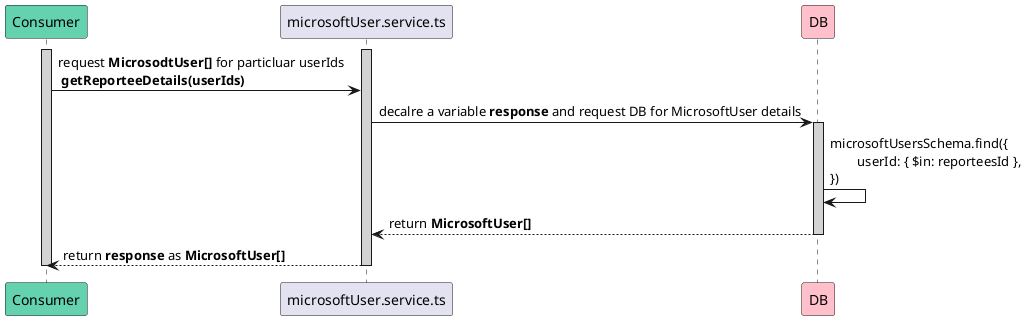 @startuml getReporteeDetails method
participant Consumer #64D1AF
participant microsoftUser.service.ts
participant DB #FFC0CB

activate Consumer #D3D3D3
activate microsoftUser.service.ts #D3D3D3
 
Consumer -> microsoftUser.service.ts : request **MicrosodtUser[]** for particluar userIds\n **getReporteeDetails(userIds)**

microsoftUser.service.ts -> DB : decalre a variable **response** and request DB for MicrosoftUser details

activate DB #D3D3D3
DB -> DB : microsoftUsersSchema.find({\n\tuserId: { $in: reporteesId },\n})

microsoftUser.service.ts <-- DB : return **MicrosoftUser[]**

deactivate DB

Consumer <-- microsoftUser.service.ts : return **response** as **MicrosoftUser[]**
deactivate microsoftUser.service.ts
deactivate Consumer
@enduml
